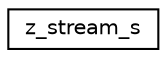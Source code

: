 digraph "类继承关系图"
{
  edge [fontname="Helvetica",fontsize="10",labelfontname="Helvetica",labelfontsize="10"];
  node [fontname="Helvetica",fontsize="10",shape=record];
  rankdir="LR";
  Node0 [label="z_stream_s",height=0.2,width=0.4,color="black", fillcolor="white", style="filled",URL="$structz__stream__s.html"];
}
